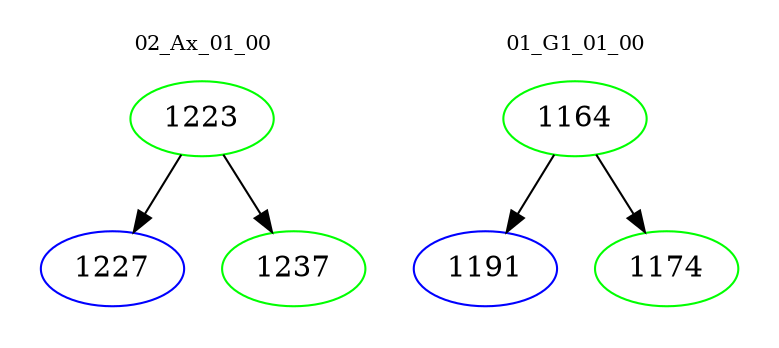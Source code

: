 digraph{
subgraph cluster_0 {
color = white
label = "02_Ax_01_00";
fontsize=10;
T0_1223 [label="1223", color="green"]
T0_1223 -> T0_1227 [color="black"]
T0_1227 [label="1227", color="blue"]
T0_1223 -> T0_1237 [color="black"]
T0_1237 [label="1237", color="green"]
}
subgraph cluster_1 {
color = white
label = "01_G1_01_00";
fontsize=10;
T1_1164 [label="1164", color="green"]
T1_1164 -> T1_1191 [color="black"]
T1_1191 [label="1191", color="blue"]
T1_1164 -> T1_1174 [color="black"]
T1_1174 [label="1174", color="green"]
}
}
